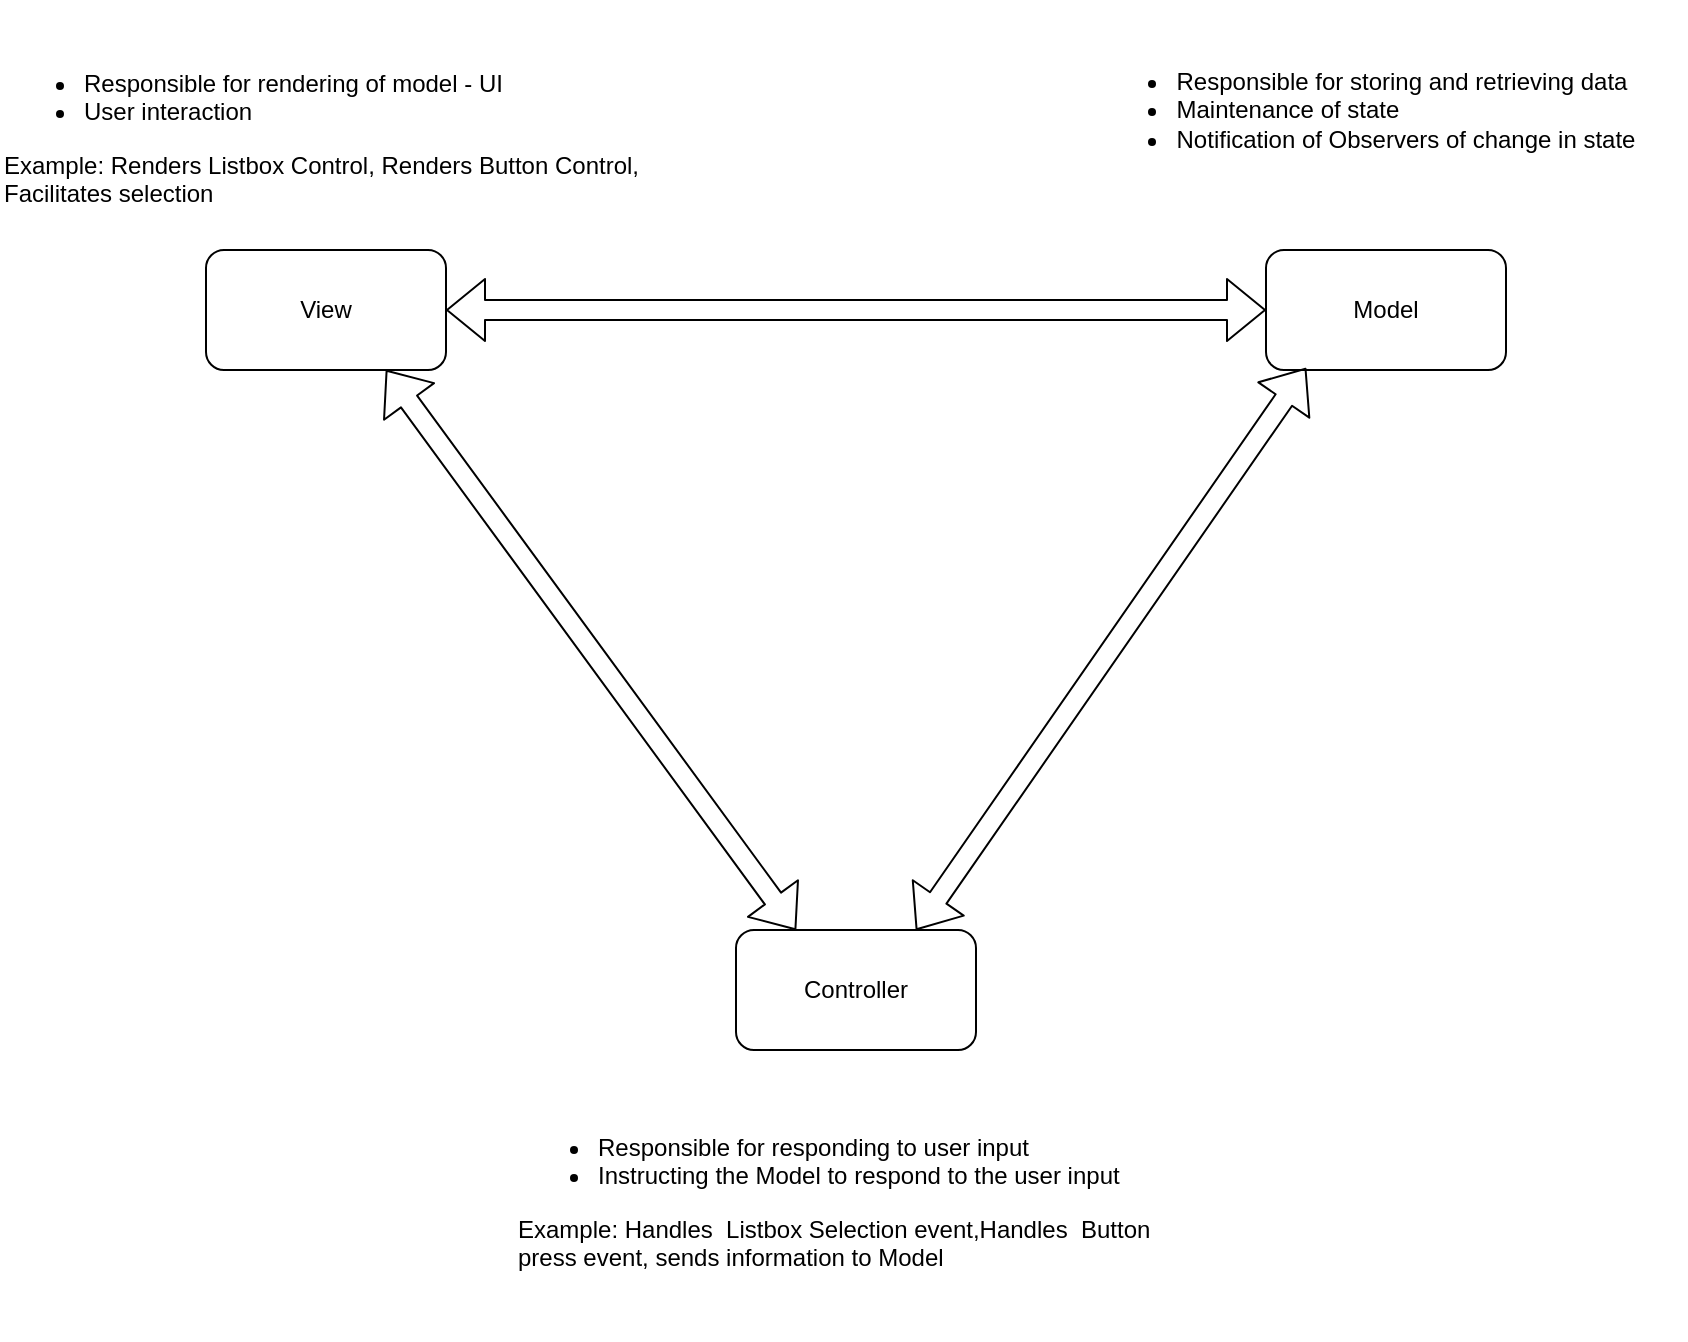 <mxfile version="10.6.3" type="device"><diagram id="lVxga9jR8jdBBm3e3m58" name="Page-1"><mxGraphModel dx="2244" dy="1853" grid="1" gridSize="10" guides="1" tooltips="1" connect="1" arrows="1" fold="1" page="1" pageScale="1" pageWidth="850" pageHeight="1100" math="0" shadow="0"><root><mxCell id="0"/><mxCell id="1" parent="0"/><mxCell id="n97_3ja1mhhKj98yOMok-1" value="Model" style="rounded=1;whiteSpace=wrap;html=1;" vertex="1" parent="1"><mxGeometry x="630" y="80" width="120" height="60" as="geometry"/></mxCell><mxCell id="n97_3ja1mhhKj98yOMok-2" value="View" style="rounded=1;whiteSpace=wrap;html=1;" vertex="1" parent="1"><mxGeometry x="100" y="80" width="120" height="60" as="geometry"/></mxCell><mxCell id="n97_3ja1mhhKj98yOMok-3" value="Controller" style="rounded=1;whiteSpace=wrap;html=1;" vertex="1" parent="1"><mxGeometry x="365" y="420" width="120" height="60" as="geometry"/></mxCell><mxCell id="n97_3ja1mhhKj98yOMok-4" value="" style="shape=flexArrow;endArrow=classic;startArrow=classic;html=1;entryX=0.75;entryY=1;entryDx=0;entryDy=0;exitX=0.25;exitY=0;exitDx=0;exitDy=0;" edge="1" parent="1" source="n97_3ja1mhhKj98yOMok-3" target="n97_3ja1mhhKj98yOMok-2"><mxGeometry width="50" height="50" relative="1" as="geometry"><mxPoint x="20" y="310" as="sourcePoint"/><mxPoint x="70" y="260" as="targetPoint"/></mxGeometry></mxCell><mxCell id="n97_3ja1mhhKj98yOMok-5" value="" style="shape=flexArrow;endArrow=classic;startArrow=classic;html=1;entryX=0.167;entryY=0.983;entryDx=0;entryDy=0;exitX=0.75;exitY=0;exitDx=0;exitDy=0;entryPerimeter=0;" edge="1" parent="1" source="n97_3ja1mhhKj98yOMok-3" target="n97_3ja1mhhKj98yOMok-1"><mxGeometry width="50" height="50" relative="1" as="geometry"><mxPoint x="405" y="430" as="sourcePoint"/><mxPoint x="200" y="150" as="targetPoint"/></mxGeometry></mxCell><mxCell id="n97_3ja1mhhKj98yOMok-6" value="" style="shape=flexArrow;endArrow=classic;startArrow=classic;html=1;entryX=1;entryY=0.5;entryDx=0;entryDy=0;exitX=0;exitY=0.5;exitDx=0;exitDy=0;" edge="1" parent="1" source="n97_3ja1mhhKj98yOMok-1" target="n97_3ja1mhhKj98yOMok-2"><mxGeometry width="50" height="50" relative="1" as="geometry"><mxPoint x="570" y="190" as="sourcePoint"/><mxPoint x="210" y="160" as="targetPoint"/></mxGeometry></mxCell><mxCell id="n97_3ja1mhhKj98yOMok-7" value="&lt;div align=&quot;left&quot;&gt;&lt;ul&gt;&lt;li&gt;Responsible for storing and retrieving data&lt;/li&gt;&lt;li&gt;Maintenance of state&lt;/li&gt;&lt;li&gt;Notification of Observers of change in state&lt;/li&gt;&lt;/ul&gt;&lt;/div&gt;" style="text;html=1;strokeColor=none;fillColor=none;align=center;verticalAlign=middle;whiteSpace=wrap;rounded=0;" vertex="1" parent="1"><mxGeometry x="520" y="-45" width="320" height="110" as="geometry"/></mxCell><mxCell id="n97_3ja1mhhKj98yOMok-11" value="&lt;div align=&quot;left&quot;&gt;&lt;ul&gt;&lt;li&gt;Responsible for responding to user input&lt;/li&gt;&lt;li&gt;Instructing the Model to respond to the user input&lt;/li&gt;&lt;/ul&gt;&lt;div&gt;Example: Handles&amp;nbsp; Listbox Selection event,Handles&amp;nbsp; Button press event, sends information to Model &lt;/div&gt;&lt;/div&gt;" style="text;html=1;strokeColor=none;fillColor=none;align=center;verticalAlign=middle;whiteSpace=wrap;rounded=0;" vertex="1" parent="1"><mxGeometry x="255" y="475" width="340" height="150" as="geometry"/></mxCell><mxCell id="n97_3ja1mhhKj98yOMok-12" value="&lt;div align=&quot;left&quot;&gt;&lt;ul&gt;&lt;li&gt;Responsible for rendering of model - UI&lt;/li&gt;&lt;li&gt;User interaction &lt;/li&gt;&lt;/ul&gt;Example: Renders Listbox Control, Renders Button Control, Facilitates selection&lt;/div&gt;" style="text;html=1;strokeColor=none;fillColor=none;align=center;verticalAlign=middle;whiteSpace=wrap;rounded=0;" vertex="1" parent="1"><mxGeometry x="-2.5" y="-45" width="325" height="125" as="geometry"/></mxCell></root></mxGraphModel></diagram></mxfile>